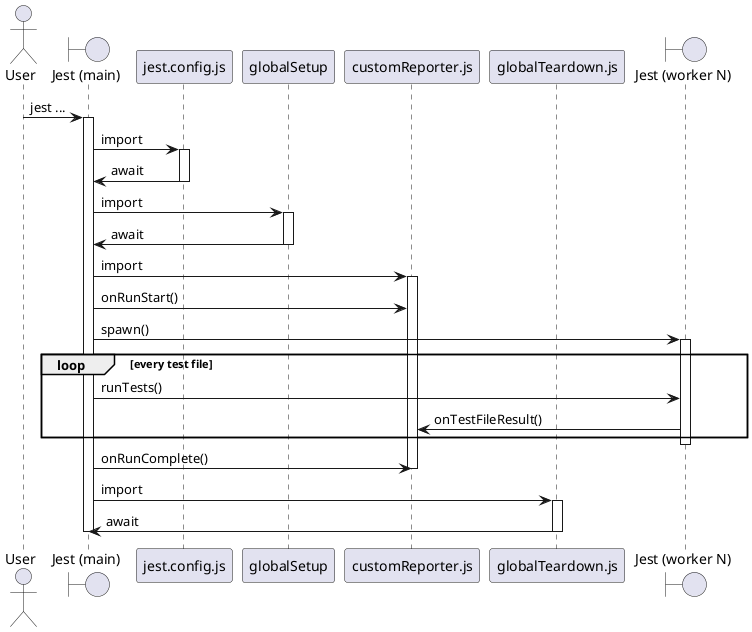 @startuml

actor User
boundary "Jest (main)" as Jest0
participant "jest.config.js" as jestConfig
participant "globalSetup" as globalSetup
participant "customReporter.js" as jestReporter
participant "globalTeardown.js" as globalTeardown
boundary "Jest (worker N)" as JestN

User -> Jest0 : jest ...
activate Jest0
Jest0 -> jestConfig: import
activate jestConfig
jestConfig -> Jest0: await
deactivate jestConfig
Jest0 -> globalSetup: import
activate globalSetup
globalSetup -> Jest0: await
deactivate globalSetup
Jest0 -> jestReporter: import
activate jestReporter
Jest0 -> jestReporter: onRunStart()
Jest0 -> JestN: spawn()
activate JestN
loop every test file
  Jest0 -> JestN: runTests()
  JestN -> jestReporter: onTestFileResult()
end loop
deactivate JestN
Jest0 -> jestReporter: onRunComplete()
deactivate jestReporter
Jest0 -> globalTeardown: import
activate globalTeardown
globalTeardown -> Jest0: await
deactivate globalTeardown

deactivate Jest0

@enduml
